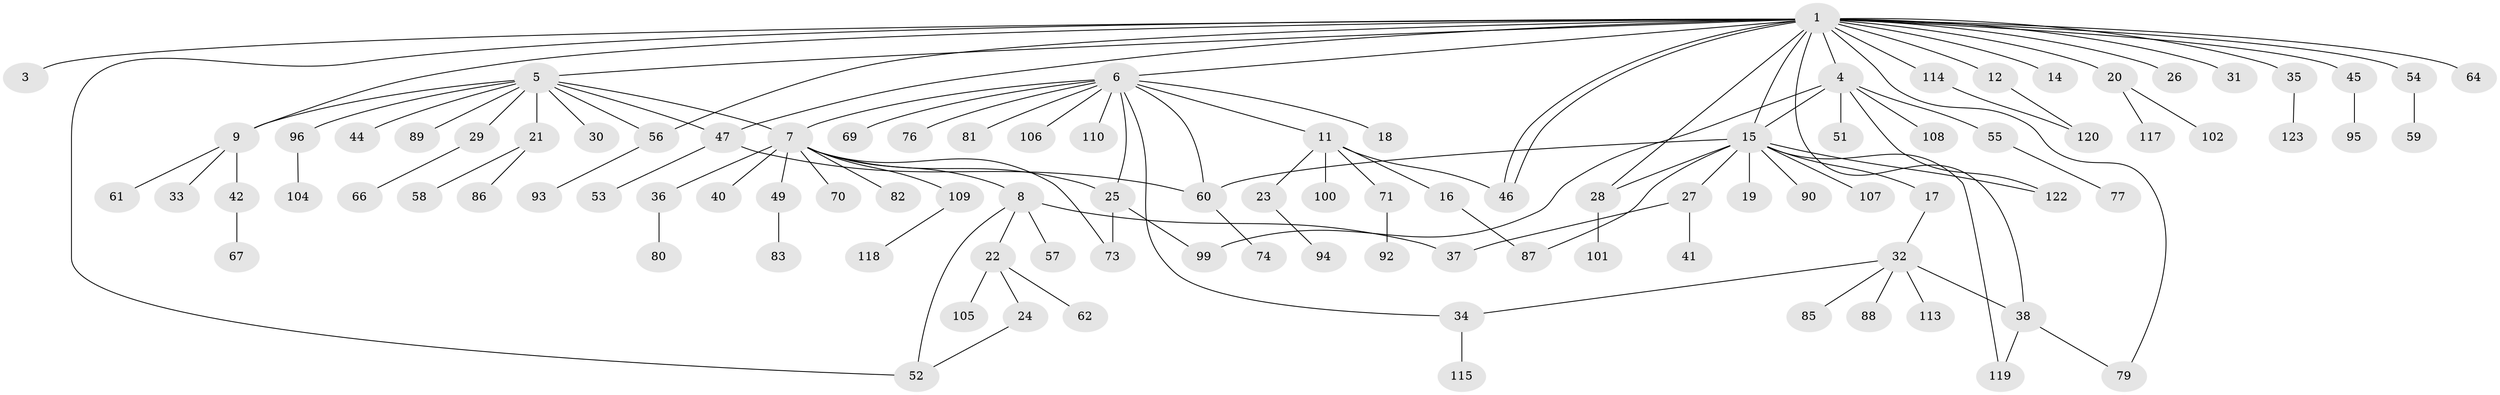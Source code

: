 // original degree distribution, {19: 0.008, 7: 0.008, 2: 0.248, 8: 0.008, 12: 0.016, 9: 0.008, 6: 0.016, 3: 0.088, 4: 0.072, 1: 0.504, 11: 0.008, 5: 0.016}
// Generated by graph-tools (version 1.1) at 2025/11/02/27/25 16:11:09]
// undirected, 101 vertices, 123 edges
graph export_dot {
graph [start="1"]
  node [color=gray90,style=filled];
  1 [super="+2"];
  3 [super="+97"];
  4 [super="+84"];
  5 [super="+78"];
  6 [super="+63"];
  7 [super="+124"];
  8 [super="+13"];
  9 [super="+10"];
  11 [super="+39"];
  12;
  14;
  15 [super="+121"];
  16;
  17;
  18;
  19;
  20 [super="+72"];
  21;
  22;
  23;
  24;
  25 [super="+112"];
  26;
  27 [super="+48"];
  28;
  29 [super="+43"];
  30;
  31;
  32 [super="+50"];
  33;
  34;
  35;
  36;
  37;
  38 [super="+68"];
  40;
  41;
  42;
  44;
  45;
  46;
  47 [super="+98"];
  49 [super="+116"];
  51;
  52 [super="+111"];
  53;
  54;
  55;
  56 [super="+75"];
  57;
  58;
  59 [super="+65"];
  60 [super="+91"];
  61;
  62;
  64;
  66;
  67;
  69;
  70;
  71;
  73;
  74;
  76;
  77 [super="+103"];
  79;
  80;
  81;
  82;
  83;
  85;
  86;
  87;
  88;
  89;
  90;
  92;
  93;
  94;
  95;
  96;
  99;
  100;
  101;
  102;
  104;
  105;
  106;
  107;
  108;
  109;
  110;
  113;
  114;
  115;
  117;
  118;
  119;
  120 [super="+125"];
  122;
  123;
  1 -- 3;
  1 -- 4;
  1 -- 5;
  1 -- 6;
  1 -- 9;
  1 -- 12;
  1 -- 15;
  1 -- 20;
  1 -- 31;
  1 -- 35;
  1 -- 45;
  1 -- 46;
  1 -- 46;
  1 -- 54;
  1 -- 56;
  1 -- 64;
  1 -- 114;
  1 -- 38;
  1 -- 26;
  1 -- 28;
  1 -- 14;
  1 -- 79;
  1 -- 52;
  1 -- 47;
  4 -- 15;
  4 -- 51;
  4 -- 55;
  4 -- 99;
  4 -- 108;
  4 -- 122;
  5 -- 7;
  5 -- 9;
  5 -- 21;
  5 -- 29;
  5 -- 30;
  5 -- 44;
  5 -- 47;
  5 -- 56;
  5 -- 89;
  5 -- 96;
  6 -- 7;
  6 -- 11;
  6 -- 18;
  6 -- 25;
  6 -- 34;
  6 -- 69;
  6 -- 106;
  6 -- 81;
  6 -- 60;
  6 -- 110;
  6 -- 76;
  7 -- 8;
  7 -- 25;
  7 -- 36;
  7 -- 40;
  7 -- 49;
  7 -- 70;
  7 -- 73;
  7 -- 82;
  7 -- 109;
  8 -- 22;
  8 -- 37;
  8 -- 52;
  8 -- 57;
  9 -- 42;
  9 -- 61;
  9 -- 33;
  11 -- 16;
  11 -- 23;
  11 -- 46;
  11 -- 71;
  11 -- 100;
  12 -- 120;
  15 -- 17;
  15 -- 19;
  15 -- 27;
  15 -- 28;
  15 -- 60;
  15 -- 87;
  15 -- 90;
  15 -- 107;
  15 -- 122;
  15 -- 119;
  16 -- 87;
  17 -- 32;
  20 -- 102;
  20 -- 117;
  21 -- 58;
  21 -- 86;
  22 -- 24;
  22 -- 62;
  22 -- 105;
  23 -- 94;
  24 -- 52;
  25 -- 73;
  25 -- 99;
  27 -- 37;
  27 -- 41;
  28 -- 101;
  29 -- 66;
  32 -- 85;
  32 -- 88;
  32 -- 113;
  32 -- 34;
  32 -- 38;
  34 -- 115;
  35 -- 123;
  36 -- 80;
  38 -- 79;
  38 -- 119;
  42 -- 67;
  45 -- 95;
  47 -- 53;
  47 -- 60;
  49 -- 83;
  54 -- 59;
  55 -- 77;
  56 -- 93;
  60 -- 74;
  71 -- 92;
  96 -- 104;
  109 -- 118;
  114 -- 120;
}
